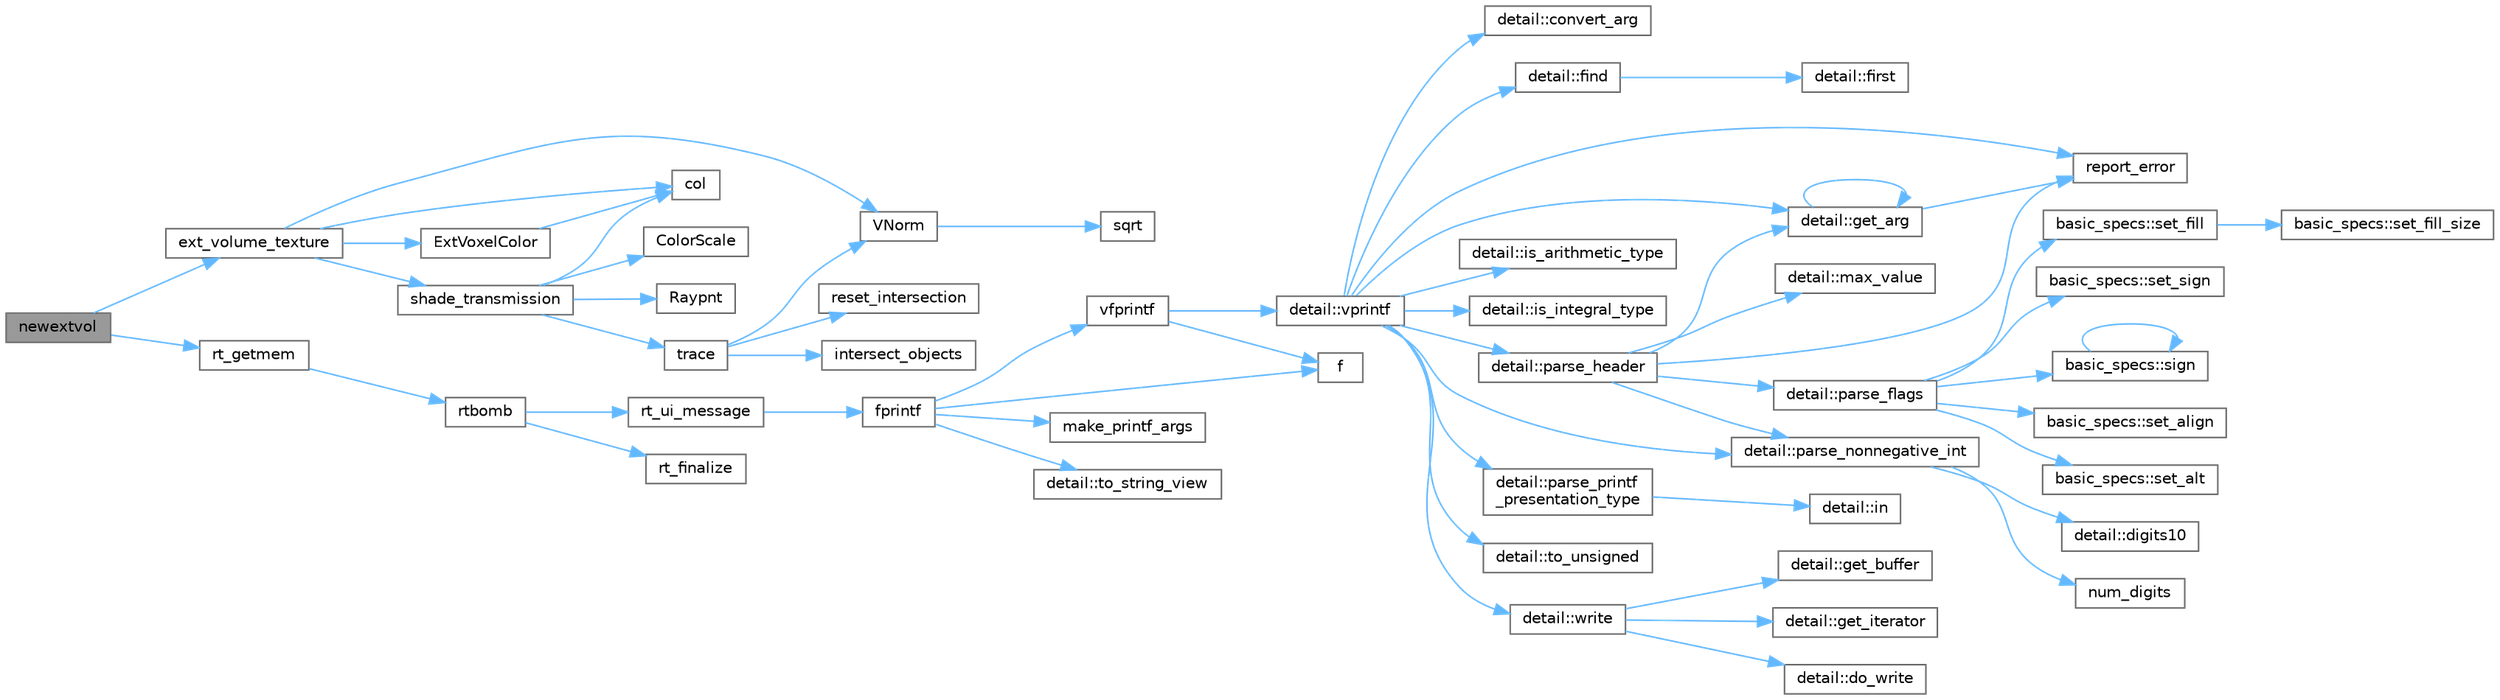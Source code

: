 digraph "newextvol"
{
 // LATEX_PDF_SIZE
  bgcolor="transparent";
  edge [fontname=Helvetica,fontsize=10,labelfontname=Helvetica,labelfontsize=10];
  node [fontname=Helvetica,fontsize=10,shape=box,height=0.2,width=0.4];
  rankdir="LR";
  Node1 [id="Node000001",label="newextvol",height=0.2,width=0.4,color="gray40", fillcolor="grey60", style="filled", fontcolor="black",tooltip=" "];
  Node1 -> Node2 [id="edge58_Node000001_Node000002",color="steelblue1",style="solid",tooltip=" "];
  Node2 [id="Node000002",label="ext_volume_texture",height=0.2,width=0.4,color="grey40", fillcolor="white", style="filled",URL="$extvol_8cpp.html#a4eff366932121248db7d8d4cc52fdb2f",tooltip=" "];
  Node2 -> Node3 [id="edge59_Node000002_Node000003",color="steelblue1",style="solid",tooltip=" "];
  Node3 [id="Node000003",label="col",height=0.2,width=0.4,color="grey40", fillcolor="white", style="filled",URL="$_matrix_base__col_8cpp.html#aa168d9544aa6d49fce0cbfc0bec849b0",tooltip=" "];
  Node2 -> Node4 [id="edge60_Node000002_Node000004",color="steelblue1",style="solid",tooltip=" "];
  Node4 [id="Node000004",label="ExtVoxelColor",height=0.2,width=0.4,color="grey40", fillcolor="white", style="filled",URL="$extvol_8cpp.html#ae4b2f55b5bd5ee2444da0ea862ecb876",tooltip=" "];
  Node4 -> Node3 [id="edge61_Node000004_Node000003",color="steelblue1",style="solid",tooltip=" "];
  Node2 -> Node5 [id="edge62_Node000002_Node000005",color="steelblue1",style="solid",tooltip=" "];
  Node5 [id="Node000005",label="shade_transmission",height=0.2,width=0.4,color="grey40", fillcolor="white", style="filled",URL="$shade_8cpp.html#a3631f54f442859e4bfb2e66ecc7b6a06",tooltip=" "];
  Node5 -> Node3 [id="edge63_Node000005_Node000003",color="steelblue1",style="solid",tooltip=" "];
  Node5 -> Node6 [id="edge64_Node000005_Node000006",color="steelblue1",style="solid",tooltip=" "];
  Node6 [id="Node000006",label="ColorScale",height=0.2,width=0.4,color="grey40", fillcolor="white", style="filled",URL="$vector_8cpp.html#a2d0dbcb4682fd891198206a7f12204c1",tooltip=" "];
  Node5 -> Node7 [id="edge65_Node000005_Node000007",color="steelblue1",style="solid",tooltip=" "];
  Node7 [id="Node000007",label="Raypnt",height=0.2,width=0.4,color="grey40", fillcolor="white", style="filled",URL="$vector_8cpp.html#a5d31dd7cdbd36d245e5a006e1c04f025",tooltip=" "];
  Node5 -> Node8 [id="edge66_Node000005_Node000008",color="steelblue1",style="solid",tooltip=" "];
  Node8 [id="Node000008",label="trace",height=0.2,width=0.4,color="grey40", fillcolor="white", style="filled",URL="$trace__rest_8cpp.html#ac4e1b6df3fd0c30f8a37a1b8b2aa0047",tooltip=" "];
  Node8 -> Node9 [id="edge67_Node000008_Node000009",color="steelblue1",style="solid",tooltip=" "];
  Node9 [id="Node000009",label="intersect_objects",height=0.2,width=0.4,color="grey40", fillcolor="white", style="filled",URL="$intersect_8cpp.html#a5ee1bf2bcee979cee65cdfd032be6cf1",tooltip=" "];
  Node8 -> Node10 [id="edge68_Node000008_Node000010",color="steelblue1",style="solid",tooltip=" "];
  Node10 [id="Node000010",label="reset_intersection",height=0.2,width=0.4,color="grey40", fillcolor="white", style="filled",URL="$intersect_8cpp.html#a5648f23bba47195c7428937a47d2c1ed",tooltip=" "];
  Node8 -> Node11 [id="edge69_Node000008_Node000011",color="steelblue1",style="solid",tooltip=" "];
  Node11 [id="Node000011",label="VNorm",height=0.2,width=0.4,color="grey40", fillcolor="white", style="filled",URL="$vector_8cpp.html#ac8a6404fc67035bd2124e30b9c60d24a",tooltip=" "];
  Node11 -> Node12 [id="edge70_Node000011_Node000012",color="steelblue1",style="solid",tooltip=" "];
  Node12 [id="Node000012",label="sqrt",height=0.2,width=0.4,color="grey40", fillcolor="white", style="filled",URL="$_array_cwise_unary_ops_8h.html#a656b9217a2fcb6de59dc8d1eb3079cc7",tooltip=" "];
  Node2 -> Node11 [id="edge71_Node000002_Node000011",color="steelblue1",style="solid",tooltip=" "];
  Node1 -> Node13 [id="edge72_Node000001_Node000013",color="steelblue1",style="solid",tooltip=" "];
  Node13 [id="Node000013",label="rt_getmem",height=0.2,width=0.4,color="grey40", fillcolor="white", style="filled",URL="$util_8cpp.html#a55411670110436341b6dba465125eb8f",tooltip=" "];
  Node13 -> Node14 [id="edge73_Node000013_Node000014",color="steelblue1",style="solid",tooltip=" "];
  Node14 [id="Node000014",label="rtbomb",height=0.2,width=0.4,color="grey40", fillcolor="white", style="filled",URL="$util_8cpp.html#ab11ff87b1a71787f653c8026fe800e3d",tooltip=" "];
  Node14 -> Node15 [id="edge74_Node000014_Node000015",color="steelblue1",style="solid",tooltip=" "];
  Node15 [id="Node000015",label="rt_finalize",height=0.2,width=0.4,color="grey40", fillcolor="white", style="filled",URL="$tachyon__video_8cpp.html#a846c00845423b3f83b3192ae8b179604",tooltip=" "];
  Node14 -> Node16 [id="edge75_Node000014_Node000016",color="steelblue1",style="solid",tooltip=" "];
  Node16 [id="Node000016",label="rt_ui_message",height=0.2,width=0.4,color="grey40", fillcolor="white", style="filled",URL="$ui_8cpp.html#aea0c1431950c57ff36231c7f4ba804f1",tooltip=" "];
  Node16 -> Node17 [id="edge76_Node000016_Node000017",color="steelblue1",style="solid",tooltip=" "];
  Node17 [id="Node000017",label="fprintf",height=0.2,width=0.4,color="grey40", fillcolor="white", style="filled",URL="$printf_8h.html#a9f315126362cae9675de1642105e631e",tooltip=" "];
  Node17 -> Node18 [id="edge77_Node000017_Node000018",color="steelblue1",style="solid",tooltip=" "];
  Node18 [id="Node000018",label="f",height=0.2,width=0.4,color="grey40", fillcolor="white", style="filled",URL="$cxx11__tensor__map_8cpp.html#a7f507fea02198f6cb81c86640c7b1a4e",tooltip=" "];
  Node17 -> Node19 [id="edge78_Node000017_Node000019",color="steelblue1",style="solid",tooltip=" "];
  Node19 [id="Node000019",label="make_printf_args",height=0.2,width=0.4,color="grey40", fillcolor="white", style="filled",URL="$printf_8h.html#a27dcc0efcda04388971dbea3c875f122",tooltip=" "];
  Node17 -> Node20 [id="edge79_Node000017_Node000020",color="steelblue1",style="solid",tooltip=" "];
  Node20 [id="Node000020",label="detail::to_string_view",height=0.2,width=0.4,color="grey40", fillcolor="white", style="filled",URL="$namespacedetail.html#abeae79fa3e1eded2d8fbd56cc9f0960e",tooltip=" "];
  Node17 -> Node21 [id="edge80_Node000017_Node000021",color="steelblue1",style="solid",tooltip=" "];
  Node21 [id="Node000021",label="vfprintf",height=0.2,width=0.4,color="grey40", fillcolor="white", style="filled",URL="$printf_8h.html#abb30aad964fc771fb52cf3ad88649df2",tooltip=" "];
  Node21 -> Node18 [id="edge81_Node000021_Node000018",color="steelblue1",style="solid",tooltip=" "];
  Node21 -> Node22 [id="edge82_Node000021_Node000022",color="steelblue1",style="solid",tooltip=" "];
  Node22 [id="Node000022",label="detail::vprintf",height=0.2,width=0.4,color="grey40", fillcolor="white", style="filled",URL="$namespacedetail.html#a1c8c2218e4c822aa8f743fb9c573717f",tooltip=" "];
  Node22 -> Node23 [id="edge83_Node000022_Node000023",color="steelblue1",style="solid",tooltip=" "];
  Node23 [id="Node000023",label="detail::convert_arg",height=0.2,width=0.4,color="grey40", fillcolor="white", style="filled",URL="$namespacedetail.html#a03c11572c9a664266d6925f327dec7f3",tooltip=" "];
  Node22 -> Node24 [id="edge84_Node000022_Node000024",color="steelblue1",style="solid",tooltip=" "];
  Node24 [id="Node000024",label="detail::find",height=0.2,width=0.4,color="grey40", fillcolor="white", style="filled",URL="$namespacedetail.html#a6b71952fab3dc32f3edb2c3e9811d8d9",tooltip=" "];
  Node24 -> Node25 [id="edge85_Node000024_Node000025",color="steelblue1",style="solid",tooltip=" "];
  Node25 [id="Node000025",label="detail::first",height=0.2,width=0.4,color="grey40", fillcolor="white", style="filled",URL="$namespacedetail.html#a02319a3deb124802b88b61f85987df5e",tooltip=" "];
  Node22 -> Node26 [id="edge86_Node000022_Node000026",color="steelblue1",style="solid",tooltip=" "];
  Node26 [id="Node000026",label="detail::get_arg",height=0.2,width=0.4,color="grey40", fillcolor="white", style="filled",URL="$namespacedetail.html#a342ef250e45bd09b2ef666b6fae1c355",tooltip=" "];
  Node26 -> Node26 [id="edge87_Node000026_Node000026",color="steelblue1",style="solid",tooltip=" "];
  Node26 -> Node27 [id="edge88_Node000026_Node000027",color="steelblue1",style="solid",tooltip=" "];
  Node27 [id="Node000027",label="report_error",height=0.2,width=0.4,color="grey40", fillcolor="white", style="filled",URL="$format-inl_8h.html#a5555893692b00b61b3886349332fd01f",tooltip=" "];
  Node22 -> Node28 [id="edge89_Node000022_Node000028",color="steelblue1",style="solid",tooltip=" "];
  Node28 [id="Node000028",label="detail::is_arithmetic_type",height=0.2,width=0.4,color="grey40", fillcolor="white", style="filled",URL="$namespacedetail.html#a802c50a56a3495fdab6020b375ba1389",tooltip=" "];
  Node22 -> Node29 [id="edge90_Node000022_Node000029",color="steelblue1",style="solid",tooltip=" "];
  Node29 [id="Node000029",label="detail::is_integral_type",height=0.2,width=0.4,color="grey40", fillcolor="white", style="filled",URL="$namespacedetail.html#a2a60f8d1bee41b803f43fc42b707b5d1",tooltip=" "];
  Node22 -> Node30 [id="edge91_Node000022_Node000030",color="steelblue1",style="solid",tooltip=" "];
  Node30 [id="Node000030",label="detail::parse_header",height=0.2,width=0.4,color="grey40", fillcolor="white", style="filled",URL="$namespacedetail.html#afc9d93e58b8edb8077f8bc8eee7f4035",tooltip=" "];
  Node30 -> Node26 [id="edge92_Node000030_Node000026",color="steelblue1",style="solid",tooltip=" "];
  Node30 -> Node31 [id="edge93_Node000030_Node000031",color="steelblue1",style="solid",tooltip=" "];
  Node31 [id="Node000031",label="detail::max_value",height=0.2,width=0.4,color="grey40", fillcolor="white", style="filled",URL="$namespacedetail.html#a45c2130c44ebe54179eafcee3cda2bfb",tooltip=" "];
  Node30 -> Node32 [id="edge94_Node000030_Node000032",color="steelblue1",style="solid",tooltip=" "];
  Node32 [id="Node000032",label="detail::parse_flags",height=0.2,width=0.4,color="grey40", fillcolor="white", style="filled",URL="$namespacedetail.html#a4213daed116a37e1767881da51238261",tooltip=" "];
  Node32 -> Node33 [id="edge95_Node000032_Node000033",color="steelblue1",style="solid",tooltip=" "];
  Node33 [id="Node000033",label="basic_specs::set_align",height=0.2,width=0.4,color="grey40", fillcolor="white", style="filled",URL="$classbasic__specs.html#ad73b6f854341aaabc744bf54e6ea6af6",tooltip=" "];
  Node32 -> Node34 [id="edge96_Node000032_Node000034",color="steelblue1",style="solid",tooltip=" "];
  Node34 [id="Node000034",label="basic_specs::set_alt",height=0.2,width=0.4,color="grey40", fillcolor="white", style="filled",URL="$classbasic__specs.html#a5f10314706a8a3d579f882f30d283b61",tooltip=" "];
  Node32 -> Node35 [id="edge97_Node000032_Node000035",color="steelblue1",style="solid",tooltip=" "];
  Node35 [id="Node000035",label="basic_specs::set_fill",height=0.2,width=0.4,color="grey40", fillcolor="white", style="filled",URL="$classbasic__specs.html#a1600987fb39fed5dfdac21b218061a9e",tooltip=" "];
  Node35 -> Node36 [id="edge98_Node000035_Node000036",color="steelblue1",style="solid",tooltip=" "];
  Node36 [id="Node000036",label="basic_specs::set_fill_size",height=0.2,width=0.4,color="grey40", fillcolor="white", style="filled",URL="$classbasic__specs.html#a4b36db5ad1e38169bd6653635d5e69cd",tooltip=" "];
  Node32 -> Node37 [id="edge99_Node000032_Node000037",color="steelblue1",style="solid",tooltip=" "];
  Node37 [id="Node000037",label="basic_specs::set_sign",height=0.2,width=0.4,color="grey40", fillcolor="white", style="filled",URL="$classbasic__specs.html#a7020ec66ba6918727e4102567c5c731a",tooltip=" "];
  Node32 -> Node38 [id="edge100_Node000032_Node000038",color="steelblue1",style="solid",tooltip=" "];
  Node38 [id="Node000038",label="basic_specs::sign",height=0.2,width=0.4,color="grey40", fillcolor="white", style="filled",URL="$classbasic__specs.html#a380e6ff33a8ae05e3ef479bf95696ad2",tooltip=" "];
  Node38 -> Node38 [id="edge101_Node000038_Node000038",color="steelblue1",style="solid",tooltip=" "];
  Node30 -> Node39 [id="edge102_Node000030_Node000039",color="steelblue1",style="solid",tooltip=" "];
  Node39 [id="Node000039",label="detail::parse_nonnegative_int",height=0.2,width=0.4,color="grey40", fillcolor="white", style="filled",URL="$namespacedetail.html#a338caba782225e115a9902d4d0835f5f",tooltip=" "];
  Node39 -> Node40 [id="edge103_Node000039_Node000040",color="steelblue1",style="solid",tooltip=" "];
  Node40 [id="Node000040",label="detail::digits10",height=0.2,width=0.4,color="grey40", fillcolor="white", style="filled",URL="$namespacedetail.html#a3a043db05db2d07deb2d98ba2d04b4eb",tooltip=" "];
  Node39 -> Node41 [id="edge104_Node000039_Node000041",color="steelblue1",style="solid",tooltip=" "];
  Node41 [id="Node000041",label="num_digits",height=0.2,width=0.4,color="grey40", fillcolor="white", style="filled",URL="$_sequence_8c.html#aa16e8c03d098498ad9c8839cf2c48044",tooltip=" "];
  Node30 -> Node27 [id="edge105_Node000030_Node000027",color="steelblue1",style="solid",tooltip=" "];
  Node22 -> Node39 [id="edge106_Node000022_Node000039",color="steelblue1",style="solid",tooltip=" "];
  Node22 -> Node42 [id="edge107_Node000022_Node000042",color="steelblue1",style="solid",tooltip=" "];
  Node42 [id="Node000042",label="detail::parse_printf\l_presentation_type",height=0.2,width=0.4,color="grey40", fillcolor="white", style="filled",URL="$namespacedetail.html#aa2cb095169b23e3a66260ad7078f44cc",tooltip=" "];
  Node42 -> Node43 [id="edge108_Node000042_Node000043",color="steelblue1",style="solid",tooltip=" "];
  Node43 [id="Node000043",label="detail::in",height=0.2,width=0.4,color="grey40", fillcolor="white", style="filled",URL="$namespacedetail.html#a52a5e2ed06c229dcf95ea5c46d48d05e",tooltip=" "];
  Node22 -> Node27 [id="edge109_Node000022_Node000027",color="steelblue1",style="solid",tooltip=" "];
  Node22 -> Node44 [id="edge110_Node000022_Node000044",color="steelblue1",style="solid",tooltip=" "];
  Node44 [id="Node000044",label="detail::to_unsigned",height=0.2,width=0.4,color="grey40", fillcolor="white", style="filled",URL="$namespacedetail.html#a4855e668246c731a97484efc329f2aac",tooltip=" "];
  Node22 -> Node45 [id="edge111_Node000022_Node000045",color="steelblue1",style="solid",tooltip=" "];
  Node45 [id="Node000045",label="detail::write",height=0.2,width=0.4,color="grey40", fillcolor="white", style="filled",URL="$namespacedetail.html#a29dacf26eedc9e3575fb57329a5ca0a3",tooltip=" "];
  Node45 -> Node46 [id="edge112_Node000045_Node000046",color="steelblue1",style="solid",tooltip=" "];
  Node46 [id="Node000046",label="detail::do_write",height=0.2,width=0.4,color="grey40", fillcolor="white", style="filled",URL="$namespacedetail.html#a5007cc441bd246a9096070c10d1ea683",tooltip=" "];
  Node45 -> Node47 [id="edge113_Node000045_Node000047",color="steelblue1",style="solid",tooltip=" "];
  Node47 [id="Node000047",label="detail::get_buffer",height=0.2,width=0.4,color="grey40", fillcolor="white", style="filled",URL="$namespacedetail.html#ad803bb19df422bc4c4f92d75c7564437",tooltip=" "];
  Node45 -> Node48 [id="edge114_Node000045_Node000048",color="steelblue1",style="solid",tooltip=" "];
  Node48 [id="Node000048",label="detail::get_iterator",height=0.2,width=0.4,color="grey40", fillcolor="white", style="filled",URL="$namespacedetail.html#a05e3e231207d3f28f83261c2e7ad2fe5",tooltip=" "];
}
